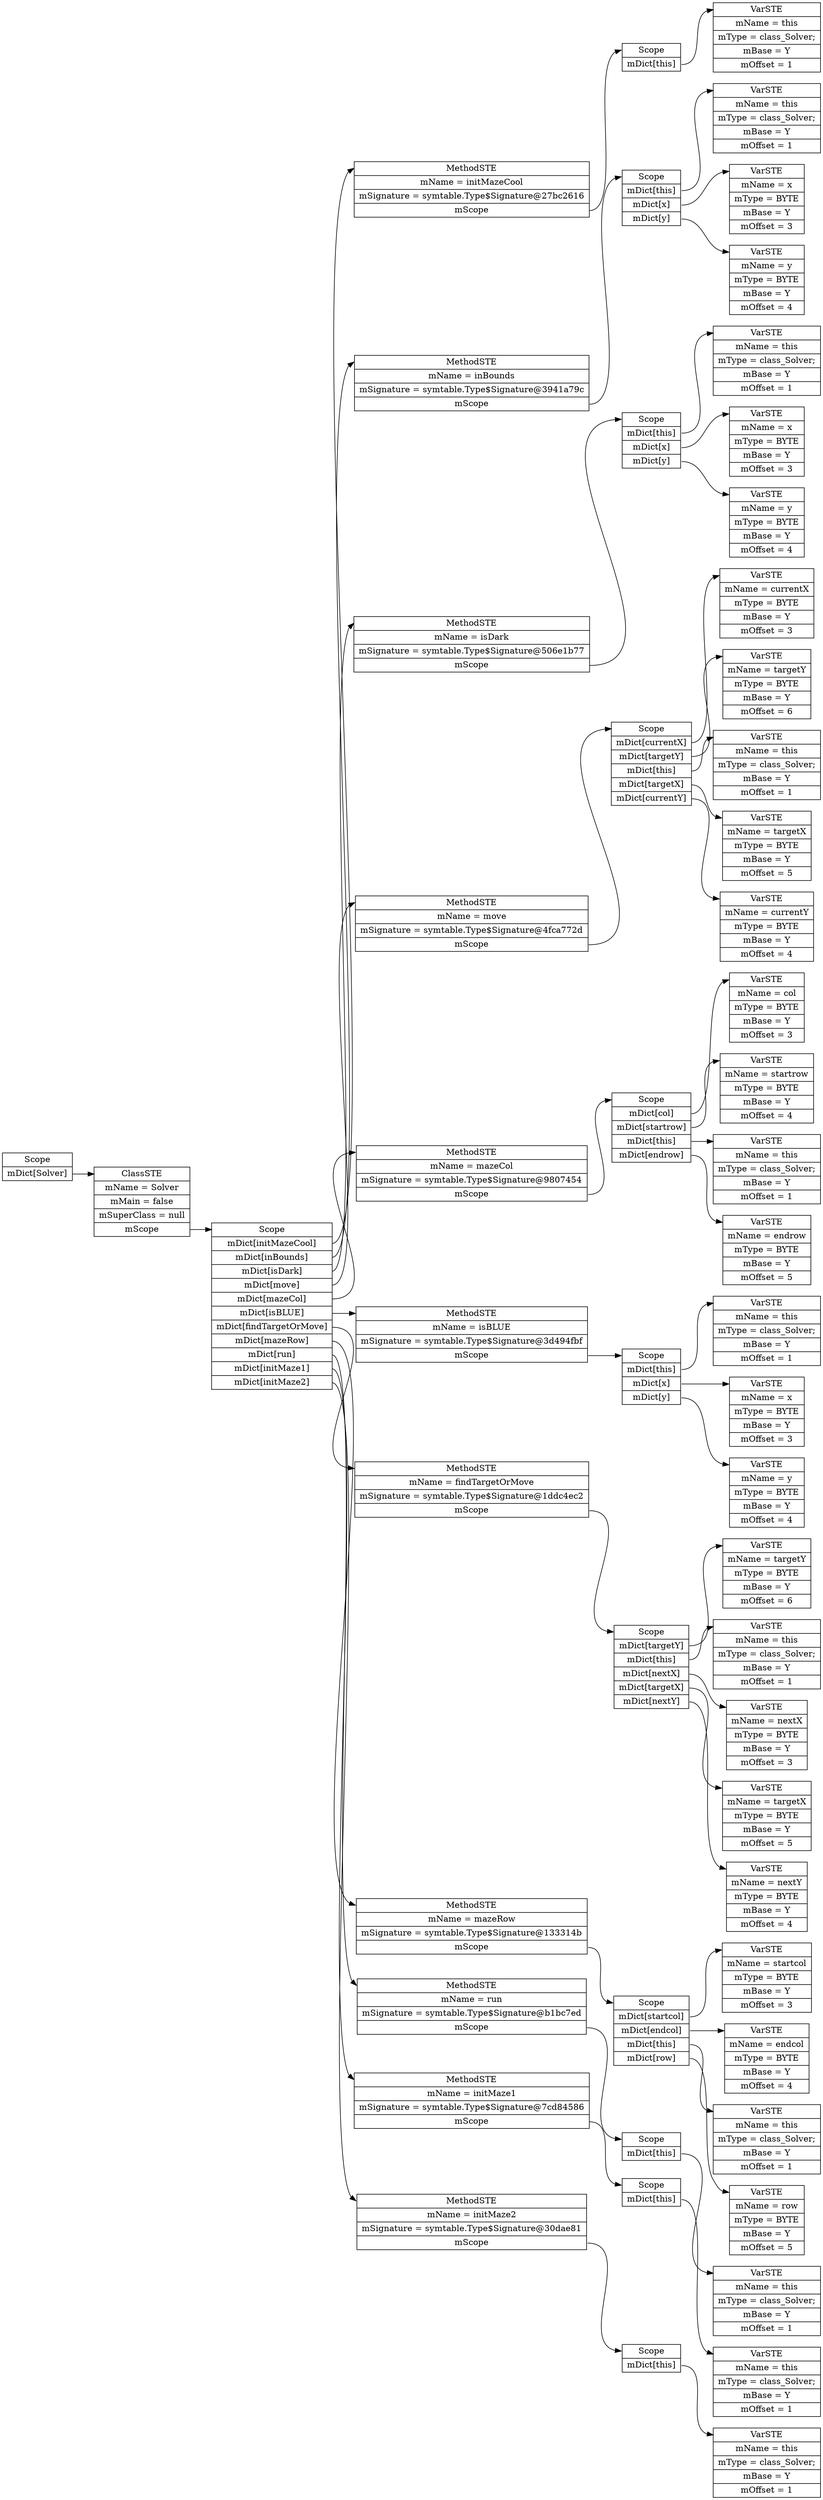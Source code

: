 digraph SymTable {
graph [rankdir="LR"];
node [shape=record];
0 [label="<f0> Scope | <f1> mDict\[Solver\]"];
0:<f1> -> 1:<f0>;
1 [ label=" <f0> ClassSTE | <f1> mName = Solver | <f2> mMain = false | <f3> mSuperClass = null | <f4> mScope" ];
1:<f4> -> 2:<f0>;
2 [label="<f0> Scope | <f1> mDict\[initMazeCool\] | <f2> mDict\[inBounds\] | <f3> mDict\[isDark\] | <f4> mDict\[move\] | <f5> mDict\[mazeCol\] | <f6> mDict\[isBLUE\] | <f7> mDict\[findTargetOrMove\] | <f8> mDict\[mazeRow\] | <f9> mDict\[run\] | <f10> mDict\[initMaze1\] | <f11> mDict\[initMaze2\]"];
2:<f1> -> 3:<f0>;
3 [label=" <f0> MethodSTE | <f1> mName = initMazeCool | <f2> mSignature = symtable.Type$Signature@27bc2616 | <f3> mScope" ];
3:<f3> -> 4:<f0>;
4 [label="<f0> Scope | <f1> mDict\[this\]"];
4:<f1> -> 5:<f0>;
5 [ label=" <f0> VarSTE | <f1> mName = this | <f2> mType = class_Solver; | <f3> mBase = Y | <f4> mOffset = 1" ];
2:<f2> -> 6:<f0>;
6 [label=" <f0> MethodSTE | <f1> mName = inBounds | <f2> mSignature = symtable.Type$Signature@3941a79c | <f3> mScope" ];
6:<f3> -> 7:<f0>;
7 [label="<f0> Scope | <f1> mDict\[this\] | <f2> mDict\[x\] | <f3> mDict\[y\]"];
7:<f1> -> 8:<f0>;
8 [ label=" <f0> VarSTE | <f1> mName = this | <f2> mType = class_Solver; | <f3> mBase = Y | <f4> mOffset = 1" ];
7:<f2> -> 9:<f0>;
9 [ label=" <f0> VarSTE | <f1> mName = x | <f2> mType = BYTE | <f3> mBase = Y | <f4> mOffset = 3" ];
7:<f3> -> 10:<f0>;
10 [ label=" <f0> VarSTE | <f1> mName = y | <f2> mType = BYTE | <f3> mBase = Y | <f4> mOffset = 4" ];
2:<f3> -> 11:<f0>;
11 [label=" <f0> MethodSTE | <f1> mName = isDark | <f2> mSignature = symtable.Type$Signature@506e1b77 | <f3> mScope" ];
11:<f3> -> 12:<f0>;
12 [label="<f0> Scope | <f1> mDict\[this\] | <f2> mDict\[x\] | <f3> mDict\[y\]"];
12:<f1> -> 13:<f0>;
13 [ label=" <f0> VarSTE | <f1> mName = this | <f2> mType = class_Solver; | <f3> mBase = Y | <f4> mOffset = 1" ];
12:<f2> -> 14:<f0>;
14 [ label=" <f0> VarSTE | <f1> mName = x | <f2> mType = BYTE | <f3> mBase = Y | <f4> mOffset = 3" ];
12:<f3> -> 15:<f0>;
15 [ label=" <f0> VarSTE | <f1> mName = y | <f2> mType = BYTE | <f3> mBase = Y | <f4> mOffset = 4" ];
2:<f4> -> 16:<f0>;
16 [label=" <f0> MethodSTE | <f1> mName = move | <f2> mSignature = symtable.Type$Signature@4fca772d | <f3> mScope" ];
16:<f3> -> 17:<f0>;
17 [label="<f0> Scope | <f1> mDict\[currentX\] | <f2> mDict\[targetY\] | <f3> mDict\[this\] | <f4> mDict\[targetX\] | <f5> mDict\[currentY\]"];
17:<f1> -> 18:<f0>;
18 [ label=" <f0> VarSTE | <f1> mName = currentX | <f2> mType = BYTE | <f3> mBase = Y | <f4> mOffset = 3" ];
17:<f2> -> 19:<f0>;
19 [ label=" <f0> VarSTE | <f1> mName = targetY | <f2> mType = BYTE | <f3> mBase = Y | <f4> mOffset = 6" ];
17:<f3> -> 20:<f0>;
20 [ label=" <f0> VarSTE | <f1> mName = this | <f2> mType = class_Solver; | <f3> mBase = Y | <f4> mOffset = 1" ];
17:<f4> -> 21:<f0>;
21 [ label=" <f0> VarSTE | <f1> mName = targetX | <f2> mType = BYTE | <f3> mBase = Y | <f4> mOffset = 5" ];
17:<f5> -> 22:<f0>;
22 [ label=" <f0> VarSTE | <f1> mName = currentY | <f2> mType = BYTE | <f3> mBase = Y | <f4> mOffset = 4" ];
2:<f5> -> 23:<f0>;
23 [label=" <f0> MethodSTE | <f1> mName = mazeCol | <f2> mSignature = symtable.Type$Signature@9807454 | <f3> mScope" ];
23:<f3> -> 24:<f0>;
24 [label="<f0> Scope | <f1> mDict\[col\] | <f2> mDict\[startrow\] | <f3> mDict\[this\] | <f4> mDict\[endrow\]"];
24:<f1> -> 25:<f0>;
25 [ label=" <f0> VarSTE | <f1> mName = col | <f2> mType = BYTE | <f3> mBase = Y | <f4> mOffset = 3" ];
24:<f2> -> 26:<f0>;
26 [ label=" <f0> VarSTE | <f1> mName = startrow | <f2> mType = BYTE | <f3> mBase = Y | <f4> mOffset = 4" ];
24:<f3> -> 27:<f0>;
27 [ label=" <f0> VarSTE | <f1> mName = this | <f2> mType = class_Solver; | <f3> mBase = Y | <f4> mOffset = 1" ];
24:<f4> -> 28:<f0>;
28 [ label=" <f0> VarSTE | <f1> mName = endrow | <f2> mType = BYTE | <f3> mBase = Y | <f4> mOffset = 5" ];
2:<f6> -> 29:<f0>;
29 [label=" <f0> MethodSTE | <f1> mName = isBLUE | <f2> mSignature = symtable.Type$Signature@3d494fbf | <f3> mScope" ];
29:<f3> -> 30:<f0>;
30 [label="<f0> Scope | <f1> mDict\[this\] | <f2> mDict\[x\] | <f3> mDict\[y\]"];
30:<f1> -> 31:<f0>;
31 [ label=" <f0> VarSTE | <f1> mName = this | <f2> mType = class_Solver; | <f3> mBase = Y | <f4> mOffset = 1" ];
30:<f2> -> 32:<f0>;
32 [ label=" <f0> VarSTE | <f1> mName = x | <f2> mType = BYTE | <f3> mBase = Y | <f4> mOffset = 3" ];
30:<f3> -> 33:<f0>;
33 [ label=" <f0> VarSTE | <f1> mName = y | <f2> mType = BYTE | <f3> mBase = Y | <f4> mOffset = 4" ];
2:<f7> -> 34:<f0>;
34 [label=" <f0> MethodSTE | <f1> mName = findTargetOrMove | <f2> mSignature = symtable.Type$Signature@1ddc4ec2 | <f3> mScope" ];
34:<f3> -> 35:<f0>;
35 [label="<f0> Scope | <f1> mDict\[targetY\] | <f2> mDict\[this\] | <f3> mDict\[nextX\] | <f4> mDict\[targetX\] | <f5> mDict\[nextY\]"];
35:<f1> -> 36:<f0>;
36 [ label=" <f0> VarSTE | <f1> mName = targetY | <f2> mType = BYTE | <f3> mBase = Y | <f4> mOffset = 6" ];
35:<f2> -> 37:<f0>;
37 [ label=" <f0> VarSTE | <f1> mName = this | <f2> mType = class_Solver; | <f3> mBase = Y | <f4> mOffset = 1" ];
35:<f3> -> 38:<f0>;
38 [ label=" <f0> VarSTE | <f1> mName = nextX | <f2> mType = BYTE | <f3> mBase = Y | <f4> mOffset = 3" ];
35:<f4> -> 39:<f0>;
39 [ label=" <f0> VarSTE | <f1> mName = targetX | <f2> mType = BYTE | <f3> mBase = Y | <f4> mOffset = 5" ];
35:<f5> -> 40:<f0>;
40 [ label=" <f0> VarSTE | <f1> mName = nextY | <f2> mType = BYTE | <f3> mBase = Y | <f4> mOffset = 4" ];
2:<f8> -> 41:<f0>;
41 [label=" <f0> MethodSTE | <f1> mName = mazeRow | <f2> mSignature = symtable.Type$Signature@133314b | <f3> mScope" ];
41:<f3> -> 42:<f0>;
42 [label="<f0> Scope | <f1> mDict\[startcol\] | <f2> mDict\[endcol\] | <f3> mDict\[this\] | <f4> mDict\[row\]"];
42:<f1> -> 43:<f0>;
43 [ label=" <f0> VarSTE | <f1> mName = startcol | <f2> mType = BYTE | <f3> mBase = Y | <f4> mOffset = 3" ];
42:<f2> -> 44:<f0>;
44 [ label=" <f0> VarSTE | <f1> mName = endcol | <f2> mType = BYTE | <f3> mBase = Y | <f4> mOffset = 4" ];
42:<f3> -> 45:<f0>;
45 [ label=" <f0> VarSTE | <f1> mName = this | <f2> mType = class_Solver; | <f3> mBase = Y | <f4> mOffset = 1" ];
42:<f4> -> 46:<f0>;
46 [ label=" <f0> VarSTE | <f1> mName = row | <f2> mType = BYTE | <f3> mBase = Y | <f4> mOffset = 5" ];
2:<f9> -> 47:<f0>;
47 [label=" <f0> MethodSTE | <f1> mName = run | <f2> mSignature = symtable.Type$Signature@b1bc7ed | <f3> mScope" ];
47:<f3> -> 48:<f0>;
48 [label="<f0> Scope | <f1> mDict\[this\]"];
48:<f1> -> 49:<f0>;
49 [ label=" <f0> VarSTE | <f1> mName = this | <f2> mType = class_Solver; | <f3> mBase = Y | <f4> mOffset = 1" ];
2:<f10> -> 50:<f0>;
50 [label=" <f0> MethodSTE | <f1> mName = initMaze1 | <f2> mSignature = symtable.Type$Signature@7cd84586 | <f3> mScope" ];
50:<f3> -> 51:<f0>;
51 [label="<f0> Scope | <f1> mDict\[this\]"];
51:<f1> -> 52:<f0>;
52 [ label=" <f0> VarSTE | <f1> mName = this | <f2> mType = class_Solver; | <f3> mBase = Y | <f4> mOffset = 1" ];
2:<f11> -> 53:<f0>;
53 [label=" <f0> MethodSTE | <f1> mName = initMaze2 | <f2> mSignature = symtable.Type$Signature@30dae81 | <f3> mScope" ];
53:<f3> -> 54:<f0>;
54 [label="<f0> Scope | <f1> mDict\[this\]"];
54:<f1> -> 55:<f0>;
55 [ label=" <f0> VarSTE | <f1> mName = this | <f2> mType = class_Solver; | <f3> mBase = Y | <f4> mOffset = 1" ];
}
